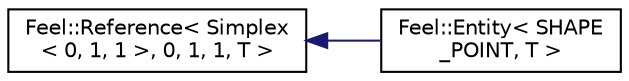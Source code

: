 digraph "Graphical Class Hierarchy"
{
 // LATEX_PDF_SIZE
  edge [fontname="Helvetica",fontsize="10",labelfontname="Helvetica",labelfontsize="10"];
  node [fontname="Helvetica",fontsize="10",shape=record];
  rankdir="LR";
  Node0 [label="Feel::Reference\< Simplex\l\< 0, 1, 1 \>, 0, 1, 1, T \>",height=0.2,width=0.4,color="black", fillcolor="white", style="filled",URL="$classFeel_1_1Reference.html",tooltip=" "];
  Node0 -> Node1 [dir="back",color="midnightblue",fontsize="10",style="solid",fontname="Helvetica"];
  Node1 [label="Feel::Entity\< SHAPE\l_POINT, T \>",height=0.2,width=0.4,color="black", fillcolor="white", style="filled",URL="$classFeel_1_1Entity_3_01SHAPE__POINT_00_01T_01_4.html",tooltip=" "];
}
